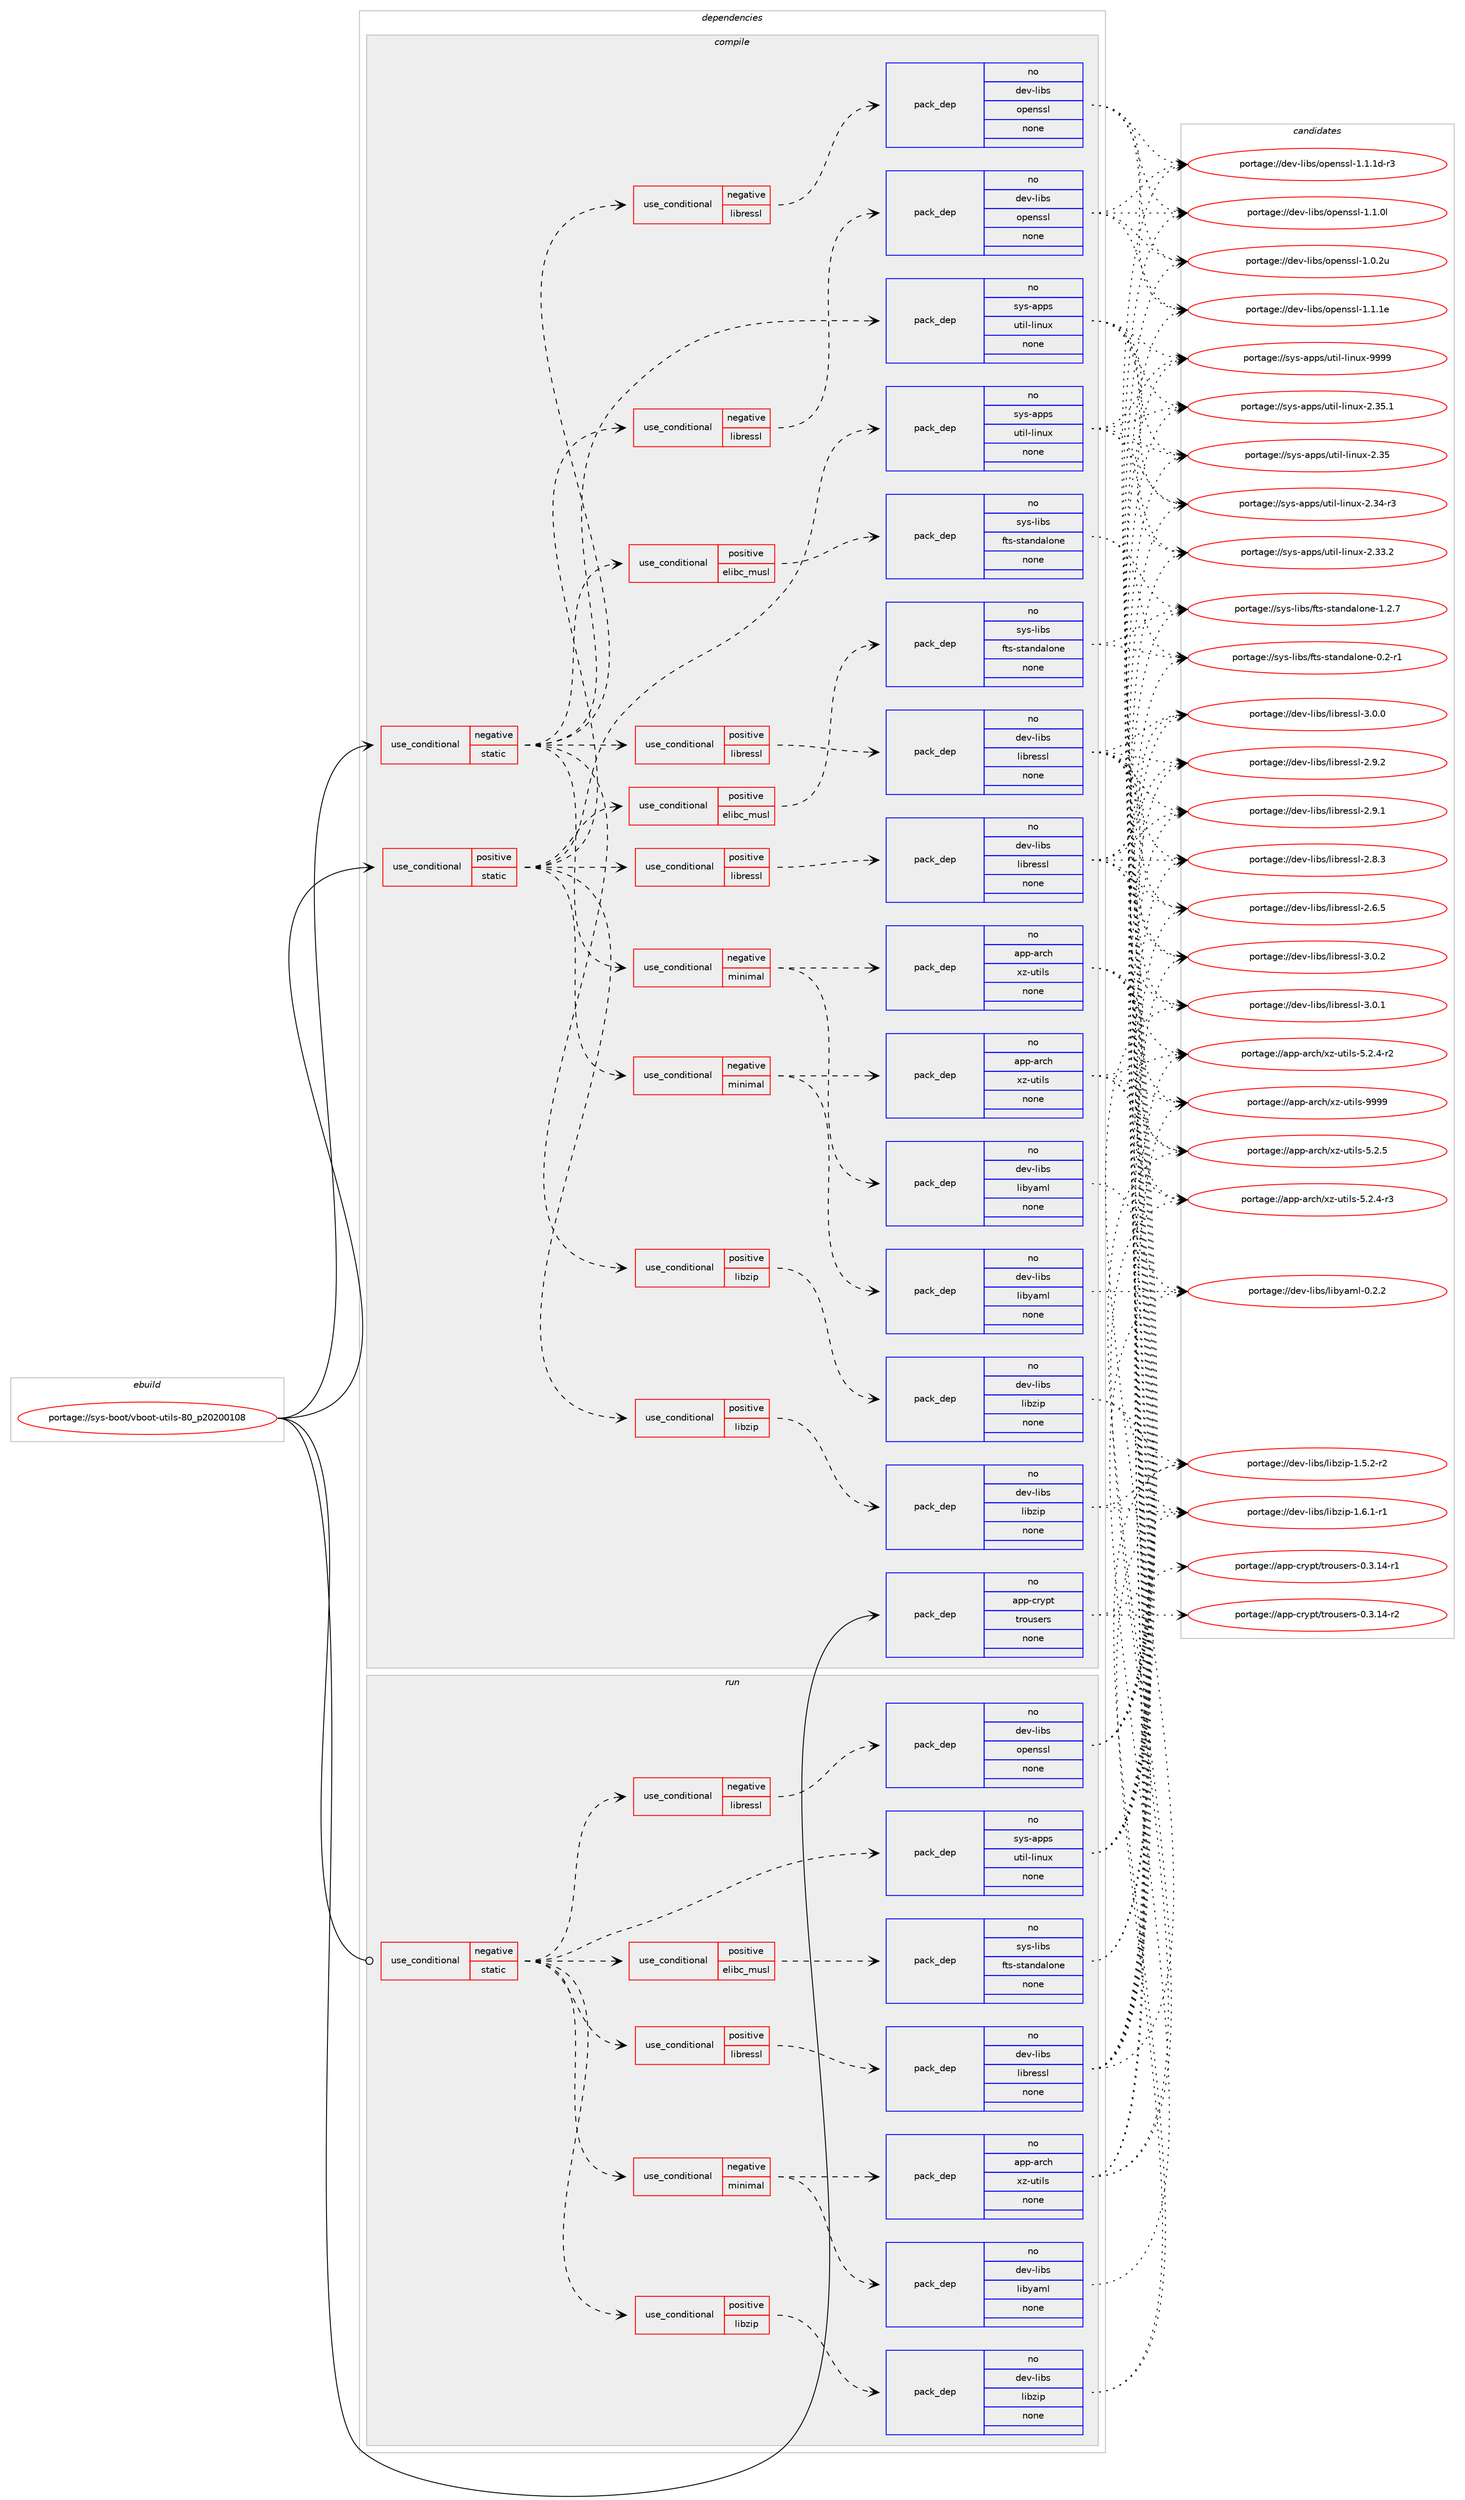 digraph prolog {

# *************
# Graph options
# *************

newrank=true;
concentrate=true;
compound=true;
graph [rankdir=LR,fontname=Helvetica,fontsize=10,ranksep=1.5];#, ranksep=2.5, nodesep=0.2];
edge  [arrowhead=vee];
node  [fontname=Helvetica,fontsize=10];

# **********
# The ebuild
# **********

subgraph cluster_leftcol {
color=gray;
rank=same;
label=<<i>ebuild</i>>;
id [label="portage://sys-boot/vboot-utils-80_p20200108", color=red, width=4, href="../sys-boot/vboot-utils-80_p20200108.svg"];
}

# ****************
# The dependencies
# ****************

subgraph cluster_midcol {
color=gray;
label=<<i>dependencies</i>>;
subgraph cluster_compile {
fillcolor="#eeeeee";
style=filled;
label=<<i>compile</i>>;
subgraph cond1896 {
dependency11686 [label=<<TABLE BORDER="0" CELLBORDER="1" CELLSPACING="0" CELLPADDING="4"><TR><TD ROWSPAN="3" CELLPADDING="10">use_conditional</TD></TR><TR><TD>negative</TD></TR><TR><TD>static</TD></TR></TABLE>>, shape=none, color=red];
subgraph cond1897 {
dependency11687 [label=<<TABLE BORDER="0" CELLBORDER="1" CELLSPACING="0" CELLPADDING="4"><TR><TD ROWSPAN="3" CELLPADDING="10">use_conditional</TD></TR><TR><TD>positive</TD></TR><TR><TD>elibc_musl</TD></TR></TABLE>>, shape=none, color=red];
subgraph pack9488 {
dependency11688 [label=<<TABLE BORDER="0" CELLBORDER="1" CELLSPACING="0" CELLPADDING="4" WIDTH="220"><TR><TD ROWSPAN="6" CELLPADDING="30">pack_dep</TD></TR><TR><TD WIDTH="110">no</TD></TR><TR><TD>sys-libs</TD></TR><TR><TD>fts-standalone</TD></TR><TR><TD>none</TD></TR><TR><TD></TD></TR></TABLE>>, shape=none, color=blue];
}
dependency11687:e -> dependency11688:w [weight=20,style="dashed",arrowhead="vee"];
}
dependency11686:e -> dependency11687:w [weight=20,style="dashed",arrowhead="vee"];
subgraph cond1898 {
dependency11689 [label=<<TABLE BORDER="0" CELLBORDER="1" CELLSPACING="0" CELLPADDING="4"><TR><TD ROWSPAN="3" CELLPADDING="10">use_conditional</TD></TR><TR><TD>negative</TD></TR><TR><TD>libressl</TD></TR></TABLE>>, shape=none, color=red];
subgraph pack9489 {
dependency11690 [label=<<TABLE BORDER="0" CELLBORDER="1" CELLSPACING="0" CELLPADDING="4" WIDTH="220"><TR><TD ROWSPAN="6" CELLPADDING="30">pack_dep</TD></TR><TR><TD WIDTH="110">no</TD></TR><TR><TD>dev-libs</TD></TR><TR><TD>openssl</TD></TR><TR><TD>none</TD></TR><TR><TD></TD></TR></TABLE>>, shape=none, color=blue];
}
dependency11689:e -> dependency11690:w [weight=20,style="dashed",arrowhead="vee"];
}
dependency11686:e -> dependency11689:w [weight=20,style="dashed",arrowhead="vee"];
subgraph cond1899 {
dependency11691 [label=<<TABLE BORDER="0" CELLBORDER="1" CELLSPACING="0" CELLPADDING="4"><TR><TD ROWSPAN="3" CELLPADDING="10">use_conditional</TD></TR><TR><TD>positive</TD></TR><TR><TD>libressl</TD></TR></TABLE>>, shape=none, color=red];
subgraph pack9490 {
dependency11692 [label=<<TABLE BORDER="0" CELLBORDER="1" CELLSPACING="0" CELLPADDING="4" WIDTH="220"><TR><TD ROWSPAN="6" CELLPADDING="30">pack_dep</TD></TR><TR><TD WIDTH="110">no</TD></TR><TR><TD>dev-libs</TD></TR><TR><TD>libressl</TD></TR><TR><TD>none</TD></TR><TR><TD></TD></TR></TABLE>>, shape=none, color=blue];
}
dependency11691:e -> dependency11692:w [weight=20,style="dashed",arrowhead="vee"];
}
dependency11686:e -> dependency11691:w [weight=20,style="dashed",arrowhead="vee"];
subgraph cond1900 {
dependency11693 [label=<<TABLE BORDER="0" CELLBORDER="1" CELLSPACING="0" CELLPADDING="4"><TR><TD ROWSPAN="3" CELLPADDING="10">use_conditional</TD></TR><TR><TD>positive</TD></TR><TR><TD>libzip</TD></TR></TABLE>>, shape=none, color=red];
subgraph pack9491 {
dependency11694 [label=<<TABLE BORDER="0" CELLBORDER="1" CELLSPACING="0" CELLPADDING="4" WIDTH="220"><TR><TD ROWSPAN="6" CELLPADDING="30">pack_dep</TD></TR><TR><TD WIDTH="110">no</TD></TR><TR><TD>dev-libs</TD></TR><TR><TD>libzip</TD></TR><TR><TD>none</TD></TR><TR><TD></TD></TR></TABLE>>, shape=none, color=blue];
}
dependency11693:e -> dependency11694:w [weight=20,style="dashed",arrowhead="vee"];
}
dependency11686:e -> dependency11693:w [weight=20,style="dashed",arrowhead="vee"];
subgraph pack9492 {
dependency11695 [label=<<TABLE BORDER="0" CELLBORDER="1" CELLSPACING="0" CELLPADDING="4" WIDTH="220"><TR><TD ROWSPAN="6" CELLPADDING="30">pack_dep</TD></TR><TR><TD WIDTH="110">no</TD></TR><TR><TD>sys-apps</TD></TR><TR><TD>util-linux</TD></TR><TR><TD>none</TD></TR><TR><TD></TD></TR></TABLE>>, shape=none, color=blue];
}
dependency11686:e -> dependency11695:w [weight=20,style="dashed",arrowhead="vee"];
subgraph cond1901 {
dependency11696 [label=<<TABLE BORDER="0" CELLBORDER="1" CELLSPACING="0" CELLPADDING="4"><TR><TD ROWSPAN="3" CELLPADDING="10">use_conditional</TD></TR><TR><TD>negative</TD></TR><TR><TD>minimal</TD></TR></TABLE>>, shape=none, color=red];
subgraph pack9493 {
dependency11697 [label=<<TABLE BORDER="0" CELLBORDER="1" CELLSPACING="0" CELLPADDING="4" WIDTH="220"><TR><TD ROWSPAN="6" CELLPADDING="30">pack_dep</TD></TR><TR><TD WIDTH="110">no</TD></TR><TR><TD>dev-libs</TD></TR><TR><TD>libyaml</TD></TR><TR><TD>none</TD></TR><TR><TD></TD></TR></TABLE>>, shape=none, color=blue];
}
dependency11696:e -> dependency11697:w [weight=20,style="dashed",arrowhead="vee"];
subgraph pack9494 {
dependency11698 [label=<<TABLE BORDER="0" CELLBORDER="1" CELLSPACING="0" CELLPADDING="4" WIDTH="220"><TR><TD ROWSPAN="6" CELLPADDING="30">pack_dep</TD></TR><TR><TD WIDTH="110">no</TD></TR><TR><TD>app-arch</TD></TR><TR><TD>xz-utils</TD></TR><TR><TD>none</TD></TR><TR><TD></TD></TR></TABLE>>, shape=none, color=blue];
}
dependency11696:e -> dependency11698:w [weight=20,style="dashed",arrowhead="vee"];
}
dependency11686:e -> dependency11696:w [weight=20,style="dashed",arrowhead="vee"];
}
id:e -> dependency11686:w [weight=20,style="solid",arrowhead="vee"];
subgraph cond1902 {
dependency11699 [label=<<TABLE BORDER="0" CELLBORDER="1" CELLSPACING="0" CELLPADDING="4"><TR><TD ROWSPAN="3" CELLPADDING="10">use_conditional</TD></TR><TR><TD>positive</TD></TR><TR><TD>static</TD></TR></TABLE>>, shape=none, color=red];
subgraph cond1903 {
dependency11700 [label=<<TABLE BORDER="0" CELLBORDER="1" CELLSPACING="0" CELLPADDING="4"><TR><TD ROWSPAN="3" CELLPADDING="10">use_conditional</TD></TR><TR><TD>positive</TD></TR><TR><TD>elibc_musl</TD></TR></TABLE>>, shape=none, color=red];
subgraph pack9495 {
dependency11701 [label=<<TABLE BORDER="0" CELLBORDER="1" CELLSPACING="0" CELLPADDING="4" WIDTH="220"><TR><TD ROWSPAN="6" CELLPADDING="30">pack_dep</TD></TR><TR><TD WIDTH="110">no</TD></TR><TR><TD>sys-libs</TD></TR><TR><TD>fts-standalone</TD></TR><TR><TD>none</TD></TR><TR><TD></TD></TR></TABLE>>, shape=none, color=blue];
}
dependency11700:e -> dependency11701:w [weight=20,style="dashed",arrowhead="vee"];
}
dependency11699:e -> dependency11700:w [weight=20,style="dashed",arrowhead="vee"];
subgraph cond1904 {
dependency11702 [label=<<TABLE BORDER="0" CELLBORDER="1" CELLSPACING="0" CELLPADDING="4"><TR><TD ROWSPAN="3" CELLPADDING="10">use_conditional</TD></TR><TR><TD>negative</TD></TR><TR><TD>libressl</TD></TR></TABLE>>, shape=none, color=red];
subgraph pack9496 {
dependency11703 [label=<<TABLE BORDER="0" CELLBORDER="1" CELLSPACING="0" CELLPADDING="4" WIDTH="220"><TR><TD ROWSPAN="6" CELLPADDING="30">pack_dep</TD></TR><TR><TD WIDTH="110">no</TD></TR><TR><TD>dev-libs</TD></TR><TR><TD>openssl</TD></TR><TR><TD>none</TD></TR><TR><TD></TD></TR></TABLE>>, shape=none, color=blue];
}
dependency11702:e -> dependency11703:w [weight=20,style="dashed",arrowhead="vee"];
}
dependency11699:e -> dependency11702:w [weight=20,style="dashed",arrowhead="vee"];
subgraph cond1905 {
dependency11704 [label=<<TABLE BORDER="0" CELLBORDER="1" CELLSPACING="0" CELLPADDING="4"><TR><TD ROWSPAN="3" CELLPADDING="10">use_conditional</TD></TR><TR><TD>positive</TD></TR><TR><TD>libressl</TD></TR></TABLE>>, shape=none, color=red];
subgraph pack9497 {
dependency11705 [label=<<TABLE BORDER="0" CELLBORDER="1" CELLSPACING="0" CELLPADDING="4" WIDTH="220"><TR><TD ROWSPAN="6" CELLPADDING="30">pack_dep</TD></TR><TR><TD WIDTH="110">no</TD></TR><TR><TD>dev-libs</TD></TR><TR><TD>libressl</TD></TR><TR><TD>none</TD></TR><TR><TD></TD></TR></TABLE>>, shape=none, color=blue];
}
dependency11704:e -> dependency11705:w [weight=20,style="dashed",arrowhead="vee"];
}
dependency11699:e -> dependency11704:w [weight=20,style="dashed",arrowhead="vee"];
subgraph cond1906 {
dependency11706 [label=<<TABLE BORDER="0" CELLBORDER="1" CELLSPACING="0" CELLPADDING="4"><TR><TD ROWSPAN="3" CELLPADDING="10">use_conditional</TD></TR><TR><TD>positive</TD></TR><TR><TD>libzip</TD></TR></TABLE>>, shape=none, color=red];
subgraph pack9498 {
dependency11707 [label=<<TABLE BORDER="0" CELLBORDER="1" CELLSPACING="0" CELLPADDING="4" WIDTH="220"><TR><TD ROWSPAN="6" CELLPADDING="30">pack_dep</TD></TR><TR><TD WIDTH="110">no</TD></TR><TR><TD>dev-libs</TD></TR><TR><TD>libzip</TD></TR><TR><TD>none</TD></TR><TR><TD></TD></TR></TABLE>>, shape=none, color=blue];
}
dependency11706:e -> dependency11707:w [weight=20,style="dashed",arrowhead="vee"];
}
dependency11699:e -> dependency11706:w [weight=20,style="dashed",arrowhead="vee"];
subgraph pack9499 {
dependency11708 [label=<<TABLE BORDER="0" CELLBORDER="1" CELLSPACING="0" CELLPADDING="4" WIDTH="220"><TR><TD ROWSPAN="6" CELLPADDING="30">pack_dep</TD></TR><TR><TD WIDTH="110">no</TD></TR><TR><TD>sys-apps</TD></TR><TR><TD>util-linux</TD></TR><TR><TD>none</TD></TR><TR><TD></TD></TR></TABLE>>, shape=none, color=blue];
}
dependency11699:e -> dependency11708:w [weight=20,style="dashed",arrowhead="vee"];
subgraph cond1907 {
dependency11709 [label=<<TABLE BORDER="0" CELLBORDER="1" CELLSPACING="0" CELLPADDING="4"><TR><TD ROWSPAN="3" CELLPADDING="10">use_conditional</TD></TR><TR><TD>negative</TD></TR><TR><TD>minimal</TD></TR></TABLE>>, shape=none, color=red];
subgraph pack9500 {
dependency11710 [label=<<TABLE BORDER="0" CELLBORDER="1" CELLSPACING="0" CELLPADDING="4" WIDTH="220"><TR><TD ROWSPAN="6" CELLPADDING="30">pack_dep</TD></TR><TR><TD WIDTH="110">no</TD></TR><TR><TD>dev-libs</TD></TR><TR><TD>libyaml</TD></TR><TR><TD>none</TD></TR><TR><TD></TD></TR></TABLE>>, shape=none, color=blue];
}
dependency11709:e -> dependency11710:w [weight=20,style="dashed",arrowhead="vee"];
subgraph pack9501 {
dependency11711 [label=<<TABLE BORDER="0" CELLBORDER="1" CELLSPACING="0" CELLPADDING="4" WIDTH="220"><TR><TD ROWSPAN="6" CELLPADDING="30">pack_dep</TD></TR><TR><TD WIDTH="110">no</TD></TR><TR><TD>app-arch</TD></TR><TR><TD>xz-utils</TD></TR><TR><TD>none</TD></TR><TR><TD></TD></TR></TABLE>>, shape=none, color=blue];
}
dependency11709:e -> dependency11711:w [weight=20,style="dashed",arrowhead="vee"];
}
dependency11699:e -> dependency11709:w [weight=20,style="dashed",arrowhead="vee"];
}
id:e -> dependency11699:w [weight=20,style="solid",arrowhead="vee"];
subgraph pack9502 {
dependency11712 [label=<<TABLE BORDER="0" CELLBORDER="1" CELLSPACING="0" CELLPADDING="4" WIDTH="220"><TR><TD ROWSPAN="6" CELLPADDING="30">pack_dep</TD></TR><TR><TD WIDTH="110">no</TD></TR><TR><TD>app-crypt</TD></TR><TR><TD>trousers</TD></TR><TR><TD>none</TD></TR><TR><TD></TD></TR></TABLE>>, shape=none, color=blue];
}
id:e -> dependency11712:w [weight=20,style="solid",arrowhead="vee"];
}
subgraph cluster_compileandrun {
fillcolor="#eeeeee";
style=filled;
label=<<i>compile and run</i>>;
}
subgraph cluster_run {
fillcolor="#eeeeee";
style=filled;
label=<<i>run</i>>;
subgraph cond1908 {
dependency11713 [label=<<TABLE BORDER="0" CELLBORDER="1" CELLSPACING="0" CELLPADDING="4"><TR><TD ROWSPAN="3" CELLPADDING="10">use_conditional</TD></TR><TR><TD>negative</TD></TR><TR><TD>static</TD></TR></TABLE>>, shape=none, color=red];
subgraph cond1909 {
dependency11714 [label=<<TABLE BORDER="0" CELLBORDER="1" CELLSPACING="0" CELLPADDING="4"><TR><TD ROWSPAN="3" CELLPADDING="10">use_conditional</TD></TR><TR><TD>positive</TD></TR><TR><TD>elibc_musl</TD></TR></TABLE>>, shape=none, color=red];
subgraph pack9503 {
dependency11715 [label=<<TABLE BORDER="0" CELLBORDER="1" CELLSPACING="0" CELLPADDING="4" WIDTH="220"><TR><TD ROWSPAN="6" CELLPADDING="30">pack_dep</TD></TR><TR><TD WIDTH="110">no</TD></TR><TR><TD>sys-libs</TD></TR><TR><TD>fts-standalone</TD></TR><TR><TD>none</TD></TR><TR><TD></TD></TR></TABLE>>, shape=none, color=blue];
}
dependency11714:e -> dependency11715:w [weight=20,style="dashed",arrowhead="vee"];
}
dependency11713:e -> dependency11714:w [weight=20,style="dashed",arrowhead="vee"];
subgraph cond1910 {
dependency11716 [label=<<TABLE BORDER="0" CELLBORDER="1" CELLSPACING="0" CELLPADDING="4"><TR><TD ROWSPAN="3" CELLPADDING="10">use_conditional</TD></TR><TR><TD>negative</TD></TR><TR><TD>libressl</TD></TR></TABLE>>, shape=none, color=red];
subgraph pack9504 {
dependency11717 [label=<<TABLE BORDER="0" CELLBORDER="1" CELLSPACING="0" CELLPADDING="4" WIDTH="220"><TR><TD ROWSPAN="6" CELLPADDING="30">pack_dep</TD></TR><TR><TD WIDTH="110">no</TD></TR><TR><TD>dev-libs</TD></TR><TR><TD>openssl</TD></TR><TR><TD>none</TD></TR><TR><TD></TD></TR></TABLE>>, shape=none, color=blue];
}
dependency11716:e -> dependency11717:w [weight=20,style="dashed",arrowhead="vee"];
}
dependency11713:e -> dependency11716:w [weight=20,style="dashed",arrowhead="vee"];
subgraph cond1911 {
dependency11718 [label=<<TABLE BORDER="0" CELLBORDER="1" CELLSPACING="0" CELLPADDING="4"><TR><TD ROWSPAN="3" CELLPADDING="10">use_conditional</TD></TR><TR><TD>positive</TD></TR><TR><TD>libressl</TD></TR></TABLE>>, shape=none, color=red];
subgraph pack9505 {
dependency11719 [label=<<TABLE BORDER="0" CELLBORDER="1" CELLSPACING="0" CELLPADDING="4" WIDTH="220"><TR><TD ROWSPAN="6" CELLPADDING="30">pack_dep</TD></TR><TR><TD WIDTH="110">no</TD></TR><TR><TD>dev-libs</TD></TR><TR><TD>libressl</TD></TR><TR><TD>none</TD></TR><TR><TD></TD></TR></TABLE>>, shape=none, color=blue];
}
dependency11718:e -> dependency11719:w [weight=20,style="dashed",arrowhead="vee"];
}
dependency11713:e -> dependency11718:w [weight=20,style="dashed",arrowhead="vee"];
subgraph cond1912 {
dependency11720 [label=<<TABLE BORDER="0" CELLBORDER="1" CELLSPACING="0" CELLPADDING="4"><TR><TD ROWSPAN="3" CELLPADDING="10">use_conditional</TD></TR><TR><TD>positive</TD></TR><TR><TD>libzip</TD></TR></TABLE>>, shape=none, color=red];
subgraph pack9506 {
dependency11721 [label=<<TABLE BORDER="0" CELLBORDER="1" CELLSPACING="0" CELLPADDING="4" WIDTH="220"><TR><TD ROWSPAN="6" CELLPADDING="30">pack_dep</TD></TR><TR><TD WIDTH="110">no</TD></TR><TR><TD>dev-libs</TD></TR><TR><TD>libzip</TD></TR><TR><TD>none</TD></TR><TR><TD></TD></TR></TABLE>>, shape=none, color=blue];
}
dependency11720:e -> dependency11721:w [weight=20,style="dashed",arrowhead="vee"];
}
dependency11713:e -> dependency11720:w [weight=20,style="dashed",arrowhead="vee"];
subgraph pack9507 {
dependency11722 [label=<<TABLE BORDER="0" CELLBORDER="1" CELLSPACING="0" CELLPADDING="4" WIDTH="220"><TR><TD ROWSPAN="6" CELLPADDING="30">pack_dep</TD></TR><TR><TD WIDTH="110">no</TD></TR><TR><TD>sys-apps</TD></TR><TR><TD>util-linux</TD></TR><TR><TD>none</TD></TR><TR><TD></TD></TR></TABLE>>, shape=none, color=blue];
}
dependency11713:e -> dependency11722:w [weight=20,style="dashed",arrowhead="vee"];
subgraph cond1913 {
dependency11723 [label=<<TABLE BORDER="0" CELLBORDER="1" CELLSPACING="0" CELLPADDING="4"><TR><TD ROWSPAN="3" CELLPADDING="10">use_conditional</TD></TR><TR><TD>negative</TD></TR><TR><TD>minimal</TD></TR></TABLE>>, shape=none, color=red];
subgraph pack9508 {
dependency11724 [label=<<TABLE BORDER="0" CELLBORDER="1" CELLSPACING="0" CELLPADDING="4" WIDTH="220"><TR><TD ROWSPAN="6" CELLPADDING="30">pack_dep</TD></TR><TR><TD WIDTH="110">no</TD></TR><TR><TD>dev-libs</TD></TR><TR><TD>libyaml</TD></TR><TR><TD>none</TD></TR><TR><TD></TD></TR></TABLE>>, shape=none, color=blue];
}
dependency11723:e -> dependency11724:w [weight=20,style="dashed",arrowhead="vee"];
subgraph pack9509 {
dependency11725 [label=<<TABLE BORDER="0" CELLBORDER="1" CELLSPACING="0" CELLPADDING="4" WIDTH="220"><TR><TD ROWSPAN="6" CELLPADDING="30">pack_dep</TD></TR><TR><TD WIDTH="110">no</TD></TR><TR><TD>app-arch</TD></TR><TR><TD>xz-utils</TD></TR><TR><TD>none</TD></TR><TR><TD></TD></TR></TABLE>>, shape=none, color=blue];
}
dependency11723:e -> dependency11725:w [weight=20,style="dashed",arrowhead="vee"];
}
dependency11713:e -> dependency11723:w [weight=20,style="dashed",arrowhead="vee"];
}
id:e -> dependency11713:w [weight=20,style="solid",arrowhead="odot"];
}
}

# **************
# The candidates
# **************

subgraph cluster_choices {
rank=same;
color=gray;
label=<<i>candidates</i>>;

subgraph choice9488 {
color=black;
nodesep=1;
choice115121115451081059811547102116115451151169711010097108111110101454946504655 [label="portage://sys-libs/fts-standalone-1.2.7", color=red, width=4,href="../sys-libs/fts-standalone-1.2.7.svg"];
choice115121115451081059811547102116115451151169711010097108111110101454846504511449 [label="portage://sys-libs/fts-standalone-0.2-r1", color=red, width=4,href="../sys-libs/fts-standalone-0.2-r1.svg"];
dependency11688:e -> choice115121115451081059811547102116115451151169711010097108111110101454946504655:w [style=dotted,weight="100"];
dependency11688:e -> choice115121115451081059811547102116115451151169711010097108111110101454846504511449:w [style=dotted,weight="100"];
}
subgraph choice9489 {
color=black;
nodesep=1;
choice100101118451081059811547111112101110115115108454946494649101 [label="portage://dev-libs/openssl-1.1.1e", color=red, width=4,href="../dev-libs/openssl-1.1.1e.svg"];
choice1001011184510810598115471111121011101151151084549464946491004511451 [label="portage://dev-libs/openssl-1.1.1d-r3", color=red, width=4,href="../dev-libs/openssl-1.1.1d-r3.svg"];
choice100101118451081059811547111112101110115115108454946494648108 [label="portage://dev-libs/openssl-1.1.0l", color=red, width=4,href="../dev-libs/openssl-1.1.0l.svg"];
choice100101118451081059811547111112101110115115108454946484650117 [label="portage://dev-libs/openssl-1.0.2u", color=red, width=4,href="../dev-libs/openssl-1.0.2u.svg"];
dependency11690:e -> choice100101118451081059811547111112101110115115108454946494649101:w [style=dotted,weight="100"];
dependency11690:e -> choice1001011184510810598115471111121011101151151084549464946491004511451:w [style=dotted,weight="100"];
dependency11690:e -> choice100101118451081059811547111112101110115115108454946494648108:w [style=dotted,weight="100"];
dependency11690:e -> choice100101118451081059811547111112101110115115108454946484650117:w [style=dotted,weight="100"];
}
subgraph choice9490 {
color=black;
nodesep=1;
choice10010111845108105981154710810598114101115115108455146484650 [label="portage://dev-libs/libressl-3.0.2", color=red, width=4,href="../dev-libs/libressl-3.0.2.svg"];
choice10010111845108105981154710810598114101115115108455146484649 [label="portage://dev-libs/libressl-3.0.1", color=red, width=4,href="../dev-libs/libressl-3.0.1.svg"];
choice10010111845108105981154710810598114101115115108455146484648 [label="portage://dev-libs/libressl-3.0.0", color=red, width=4,href="../dev-libs/libressl-3.0.0.svg"];
choice10010111845108105981154710810598114101115115108455046574650 [label="portage://dev-libs/libressl-2.9.2", color=red, width=4,href="../dev-libs/libressl-2.9.2.svg"];
choice10010111845108105981154710810598114101115115108455046574649 [label="portage://dev-libs/libressl-2.9.1", color=red, width=4,href="../dev-libs/libressl-2.9.1.svg"];
choice10010111845108105981154710810598114101115115108455046564651 [label="portage://dev-libs/libressl-2.8.3", color=red, width=4,href="../dev-libs/libressl-2.8.3.svg"];
choice10010111845108105981154710810598114101115115108455046544653 [label="portage://dev-libs/libressl-2.6.5", color=red, width=4,href="../dev-libs/libressl-2.6.5.svg"];
dependency11692:e -> choice10010111845108105981154710810598114101115115108455146484650:w [style=dotted,weight="100"];
dependency11692:e -> choice10010111845108105981154710810598114101115115108455146484649:w [style=dotted,weight="100"];
dependency11692:e -> choice10010111845108105981154710810598114101115115108455146484648:w [style=dotted,weight="100"];
dependency11692:e -> choice10010111845108105981154710810598114101115115108455046574650:w [style=dotted,weight="100"];
dependency11692:e -> choice10010111845108105981154710810598114101115115108455046574649:w [style=dotted,weight="100"];
dependency11692:e -> choice10010111845108105981154710810598114101115115108455046564651:w [style=dotted,weight="100"];
dependency11692:e -> choice10010111845108105981154710810598114101115115108455046544653:w [style=dotted,weight="100"];
}
subgraph choice9491 {
color=black;
nodesep=1;
choice100101118451081059811547108105981221051124549465446494511449 [label="portage://dev-libs/libzip-1.6.1-r1", color=red, width=4,href="../dev-libs/libzip-1.6.1-r1.svg"];
choice100101118451081059811547108105981221051124549465346504511450 [label="portage://dev-libs/libzip-1.5.2-r2", color=red, width=4,href="../dev-libs/libzip-1.5.2-r2.svg"];
dependency11694:e -> choice100101118451081059811547108105981221051124549465446494511449:w [style=dotted,weight="100"];
dependency11694:e -> choice100101118451081059811547108105981221051124549465346504511450:w [style=dotted,weight="100"];
}
subgraph choice9492 {
color=black;
nodesep=1;
choice115121115459711211211547117116105108451081051101171204557575757 [label="portage://sys-apps/util-linux-9999", color=red, width=4,href="../sys-apps/util-linux-9999.svg"];
choice1151211154597112112115471171161051084510810511011712045504651534649 [label="portage://sys-apps/util-linux-2.35.1", color=red, width=4,href="../sys-apps/util-linux-2.35.1.svg"];
choice115121115459711211211547117116105108451081051101171204550465153 [label="portage://sys-apps/util-linux-2.35", color=red, width=4,href="../sys-apps/util-linux-2.35.svg"];
choice1151211154597112112115471171161051084510810511011712045504651524511451 [label="portage://sys-apps/util-linux-2.34-r3", color=red, width=4,href="../sys-apps/util-linux-2.34-r3.svg"];
choice1151211154597112112115471171161051084510810511011712045504651514650 [label="portage://sys-apps/util-linux-2.33.2", color=red, width=4,href="../sys-apps/util-linux-2.33.2.svg"];
dependency11695:e -> choice115121115459711211211547117116105108451081051101171204557575757:w [style=dotted,weight="100"];
dependency11695:e -> choice1151211154597112112115471171161051084510810511011712045504651534649:w [style=dotted,weight="100"];
dependency11695:e -> choice115121115459711211211547117116105108451081051101171204550465153:w [style=dotted,weight="100"];
dependency11695:e -> choice1151211154597112112115471171161051084510810511011712045504651524511451:w [style=dotted,weight="100"];
dependency11695:e -> choice1151211154597112112115471171161051084510810511011712045504651514650:w [style=dotted,weight="100"];
}
subgraph choice9493 {
color=black;
nodesep=1;
choice1001011184510810598115471081059812197109108454846504650 [label="portage://dev-libs/libyaml-0.2.2", color=red, width=4,href="../dev-libs/libyaml-0.2.2.svg"];
dependency11697:e -> choice1001011184510810598115471081059812197109108454846504650:w [style=dotted,weight="100"];
}
subgraph choice9494 {
color=black;
nodesep=1;
choice9711211245971149910447120122451171161051081154557575757 [label="portage://app-arch/xz-utils-9999", color=red, width=4,href="../app-arch/xz-utils-9999.svg"];
choice971121124597114991044712012245117116105108115455346504653 [label="portage://app-arch/xz-utils-5.2.5", color=red, width=4,href="../app-arch/xz-utils-5.2.5.svg"];
choice9711211245971149910447120122451171161051081154553465046524511451 [label="portage://app-arch/xz-utils-5.2.4-r3", color=red, width=4,href="../app-arch/xz-utils-5.2.4-r3.svg"];
choice9711211245971149910447120122451171161051081154553465046524511450 [label="portage://app-arch/xz-utils-5.2.4-r2", color=red, width=4,href="../app-arch/xz-utils-5.2.4-r2.svg"];
dependency11698:e -> choice9711211245971149910447120122451171161051081154557575757:w [style=dotted,weight="100"];
dependency11698:e -> choice971121124597114991044712012245117116105108115455346504653:w [style=dotted,weight="100"];
dependency11698:e -> choice9711211245971149910447120122451171161051081154553465046524511451:w [style=dotted,weight="100"];
dependency11698:e -> choice9711211245971149910447120122451171161051081154553465046524511450:w [style=dotted,weight="100"];
}
subgraph choice9495 {
color=black;
nodesep=1;
choice115121115451081059811547102116115451151169711010097108111110101454946504655 [label="portage://sys-libs/fts-standalone-1.2.7", color=red, width=4,href="../sys-libs/fts-standalone-1.2.7.svg"];
choice115121115451081059811547102116115451151169711010097108111110101454846504511449 [label="portage://sys-libs/fts-standalone-0.2-r1", color=red, width=4,href="../sys-libs/fts-standalone-0.2-r1.svg"];
dependency11701:e -> choice115121115451081059811547102116115451151169711010097108111110101454946504655:w [style=dotted,weight="100"];
dependency11701:e -> choice115121115451081059811547102116115451151169711010097108111110101454846504511449:w [style=dotted,weight="100"];
}
subgraph choice9496 {
color=black;
nodesep=1;
choice100101118451081059811547111112101110115115108454946494649101 [label="portage://dev-libs/openssl-1.1.1e", color=red, width=4,href="../dev-libs/openssl-1.1.1e.svg"];
choice1001011184510810598115471111121011101151151084549464946491004511451 [label="portage://dev-libs/openssl-1.1.1d-r3", color=red, width=4,href="../dev-libs/openssl-1.1.1d-r3.svg"];
choice100101118451081059811547111112101110115115108454946494648108 [label="portage://dev-libs/openssl-1.1.0l", color=red, width=4,href="../dev-libs/openssl-1.1.0l.svg"];
choice100101118451081059811547111112101110115115108454946484650117 [label="portage://dev-libs/openssl-1.0.2u", color=red, width=4,href="../dev-libs/openssl-1.0.2u.svg"];
dependency11703:e -> choice100101118451081059811547111112101110115115108454946494649101:w [style=dotted,weight="100"];
dependency11703:e -> choice1001011184510810598115471111121011101151151084549464946491004511451:w [style=dotted,weight="100"];
dependency11703:e -> choice100101118451081059811547111112101110115115108454946494648108:w [style=dotted,weight="100"];
dependency11703:e -> choice100101118451081059811547111112101110115115108454946484650117:w [style=dotted,weight="100"];
}
subgraph choice9497 {
color=black;
nodesep=1;
choice10010111845108105981154710810598114101115115108455146484650 [label="portage://dev-libs/libressl-3.0.2", color=red, width=4,href="../dev-libs/libressl-3.0.2.svg"];
choice10010111845108105981154710810598114101115115108455146484649 [label="portage://dev-libs/libressl-3.0.1", color=red, width=4,href="../dev-libs/libressl-3.0.1.svg"];
choice10010111845108105981154710810598114101115115108455146484648 [label="portage://dev-libs/libressl-3.0.0", color=red, width=4,href="../dev-libs/libressl-3.0.0.svg"];
choice10010111845108105981154710810598114101115115108455046574650 [label="portage://dev-libs/libressl-2.9.2", color=red, width=4,href="../dev-libs/libressl-2.9.2.svg"];
choice10010111845108105981154710810598114101115115108455046574649 [label="portage://dev-libs/libressl-2.9.1", color=red, width=4,href="../dev-libs/libressl-2.9.1.svg"];
choice10010111845108105981154710810598114101115115108455046564651 [label="portage://dev-libs/libressl-2.8.3", color=red, width=4,href="../dev-libs/libressl-2.8.3.svg"];
choice10010111845108105981154710810598114101115115108455046544653 [label="portage://dev-libs/libressl-2.6.5", color=red, width=4,href="../dev-libs/libressl-2.6.5.svg"];
dependency11705:e -> choice10010111845108105981154710810598114101115115108455146484650:w [style=dotted,weight="100"];
dependency11705:e -> choice10010111845108105981154710810598114101115115108455146484649:w [style=dotted,weight="100"];
dependency11705:e -> choice10010111845108105981154710810598114101115115108455146484648:w [style=dotted,weight="100"];
dependency11705:e -> choice10010111845108105981154710810598114101115115108455046574650:w [style=dotted,weight="100"];
dependency11705:e -> choice10010111845108105981154710810598114101115115108455046574649:w [style=dotted,weight="100"];
dependency11705:e -> choice10010111845108105981154710810598114101115115108455046564651:w [style=dotted,weight="100"];
dependency11705:e -> choice10010111845108105981154710810598114101115115108455046544653:w [style=dotted,weight="100"];
}
subgraph choice9498 {
color=black;
nodesep=1;
choice100101118451081059811547108105981221051124549465446494511449 [label="portage://dev-libs/libzip-1.6.1-r1", color=red, width=4,href="../dev-libs/libzip-1.6.1-r1.svg"];
choice100101118451081059811547108105981221051124549465346504511450 [label="portage://dev-libs/libzip-1.5.2-r2", color=red, width=4,href="../dev-libs/libzip-1.5.2-r2.svg"];
dependency11707:e -> choice100101118451081059811547108105981221051124549465446494511449:w [style=dotted,weight="100"];
dependency11707:e -> choice100101118451081059811547108105981221051124549465346504511450:w [style=dotted,weight="100"];
}
subgraph choice9499 {
color=black;
nodesep=1;
choice115121115459711211211547117116105108451081051101171204557575757 [label="portage://sys-apps/util-linux-9999", color=red, width=4,href="../sys-apps/util-linux-9999.svg"];
choice1151211154597112112115471171161051084510810511011712045504651534649 [label="portage://sys-apps/util-linux-2.35.1", color=red, width=4,href="../sys-apps/util-linux-2.35.1.svg"];
choice115121115459711211211547117116105108451081051101171204550465153 [label="portage://sys-apps/util-linux-2.35", color=red, width=4,href="../sys-apps/util-linux-2.35.svg"];
choice1151211154597112112115471171161051084510810511011712045504651524511451 [label="portage://sys-apps/util-linux-2.34-r3", color=red, width=4,href="../sys-apps/util-linux-2.34-r3.svg"];
choice1151211154597112112115471171161051084510810511011712045504651514650 [label="portage://sys-apps/util-linux-2.33.2", color=red, width=4,href="../sys-apps/util-linux-2.33.2.svg"];
dependency11708:e -> choice115121115459711211211547117116105108451081051101171204557575757:w [style=dotted,weight="100"];
dependency11708:e -> choice1151211154597112112115471171161051084510810511011712045504651534649:w [style=dotted,weight="100"];
dependency11708:e -> choice115121115459711211211547117116105108451081051101171204550465153:w [style=dotted,weight="100"];
dependency11708:e -> choice1151211154597112112115471171161051084510810511011712045504651524511451:w [style=dotted,weight="100"];
dependency11708:e -> choice1151211154597112112115471171161051084510810511011712045504651514650:w [style=dotted,weight="100"];
}
subgraph choice9500 {
color=black;
nodesep=1;
choice1001011184510810598115471081059812197109108454846504650 [label="portage://dev-libs/libyaml-0.2.2", color=red, width=4,href="../dev-libs/libyaml-0.2.2.svg"];
dependency11710:e -> choice1001011184510810598115471081059812197109108454846504650:w [style=dotted,weight="100"];
}
subgraph choice9501 {
color=black;
nodesep=1;
choice9711211245971149910447120122451171161051081154557575757 [label="portage://app-arch/xz-utils-9999", color=red, width=4,href="../app-arch/xz-utils-9999.svg"];
choice971121124597114991044712012245117116105108115455346504653 [label="portage://app-arch/xz-utils-5.2.5", color=red, width=4,href="../app-arch/xz-utils-5.2.5.svg"];
choice9711211245971149910447120122451171161051081154553465046524511451 [label="portage://app-arch/xz-utils-5.2.4-r3", color=red, width=4,href="../app-arch/xz-utils-5.2.4-r3.svg"];
choice9711211245971149910447120122451171161051081154553465046524511450 [label="portage://app-arch/xz-utils-5.2.4-r2", color=red, width=4,href="../app-arch/xz-utils-5.2.4-r2.svg"];
dependency11711:e -> choice9711211245971149910447120122451171161051081154557575757:w [style=dotted,weight="100"];
dependency11711:e -> choice971121124597114991044712012245117116105108115455346504653:w [style=dotted,weight="100"];
dependency11711:e -> choice9711211245971149910447120122451171161051081154553465046524511451:w [style=dotted,weight="100"];
dependency11711:e -> choice9711211245971149910447120122451171161051081154553465046524511450:w [style=dotted,weight="100"];
}
subgraph choice9502 {
color=black;
nodesep=1;
choice97112112459911412111211647116114111117115101114115454846514649524511450 [label="portage://app-crypt/trousers-0.3.14-r2", color=red, width=4,href="../app-crypt/trousers-0.3.14-r2.svg"];
choice97112112459911412111211647116114111117115101114115454846514649524511449 [label="portage://app-crypt/trousers-0.3.14-r1", color=red, width=4,href="../app-crypt/trousers-0.3.14-r1.svg"];
dependency11712:e -> choice97112112459911412111211647116114111117115101114115454846514649524511450:w [style=dotted,weight="100"];
dependency11712:e -> choice97112112459911412111211647116114111117115101114115454846514649524511449:w [style=dotted,weight="100"];
}
subgraph choice9503 {
color=black;
nodesep=1;
choice115121115451081059811547102116115451151169711010097108111110101454946504655 [label="portage://sys-libs/fts-standalone-1.2.7", color=red, width=4,href="../sys-libs/fts-standalone-1.2.7.svg"];
choice115121115451081059811547102116115451151169711010097108111110101454846504511449 [label="portage://sys-libs/fts-standalone-0.2-r1", color=red, width=4,href="../sys-libs/fts-standalone-0.2-r1.svg"];
dependency11715:e -> choice115121115451081059811547102116115451151169711010097108111110101454946504655:w [style=dotted,weight="100"];
dependency11715:e -> choice115121115451081059811547102116115451151169711010097108111110101454846504511449:w [style=dotted,weight="100"];
}
subgraph choice9504 {
color=black;
nodesep=1;
choice100101118451081059811547111112101110115115108454946494649101 [label="portage://dev-libs/openssl-1.1.1e", color=red, width=4,href="../dev-libs/openssl-1.1.1e.svg"];
choice1001011184510810598115471111121011101151151084549464946491004511451 [label="portage://dev-libs/openssl-1.1.1d-r3", color=red, width=4,href="../dev-libs/openssl-1.1.1d-r3.svg"];
choice100101118451081059811547111112101110115115108454946494648108 [label="portage://dev-libs/openssl-1.1.0l", color=red, width=4,href="../dev-libs/openssl-1.1.0l.svg"];
choice100101118451081059811547111112101110115115108454946484650117 [label="portage://dev-libs/openssl-1.0.2u", color=red, width=4,href="../dev-libs/openssl-1.0.2u.svg"];
dependency11717:e -> choice100101118451081059811547111112101110115115108454946494649101:w [style=dotted,weight="100"];
dependency11717:e -> choice1001011184510810598115471111121011101151151084549464946491004511451:w [style=dotted,weight="100"];
dependency11717:e -> choice100101118451081059811547111112101110115115108454946494648108:w [style=dotted,weight="100"];
dependency11717:e -> choice100101118451081059811547111112101110115115108454946484650117:w [style=dotted,weight="100"];
}
subgraph choice9505 {
color=black;
nodesep=1;
choice10010111845108105981154710810598114101115115108455146484650 [label="portage://dev-libs/libressl-3.0.2", color=red, width=4,href="../dev-libs/libressl-3.0.2.svg"];
choice10010111845108105981154710810598114101115115108455146484649 [label="portage://dev-libs/libressl-3.0.1", color=red, width=4,href="../dev-libs/libressl-3.0.1.svg"];
choice10010111845108105981154710810598114101115115108455146484648 [label="portage://dev-libs/libressl-3.0.0", color=red, width=4,href="../dev-libs/libressl-3.0.0.svg"];
choice10010111845108105981154710810598114101115115108455046574650 [label="portage://dev-libs/libressl-2.9.2", color=red, width=4,href="../dev-libs/libressl-2.9.2.svg"];
choice10010111845108105981154710810598114101115115108455046574649 [label="portage://dev-libs/libressl-2.9.1", color=red, width=4,href="../dev-libs/libressl-2.9.1.svg"];
choice10010111845108105981154710810598114101115115108455046564651 [label="portage://dev-libs/libressl-2.8.3", color=red, width=4,href="../dev-libs/libressl-2.8.3.svg"];
choice10010111845108105981154710810598114101115115108455046544653 [label="portage://dev-libs/libressl-2.6.5", color=red, width=4,href="../dev-libs/libressl-2.6.5.svg"];
dependency11719:e -> choice10010111845108105981154710810598114101115115108455146484650:w [style=dotted,weight="100"];
dependency11719:e -> choice10010111845108105981154710810598114101115115108455146484649:w [style=dotted,weight="100"];
dependency11719:e -> choice10010111845108105981154710810598114101115115108455146484648:w [style=dotted,weight="100"];
dependency11719:e -> choice10010111845108105981154710810598114101115115108455046574650:w [style=dotted,weight="100"];
dependency11719:e -> choice10010111845108105981154710810598114101115115108455046574649:w [style=dotted,weight="100"];
dependency11719:e -> choice10010111845108105981154710810598114101115115108455046564651:w [style=dotted,weight="100"];
dependency11719:e -> choice10010111845108105981154710810598114101115115108455046544653:w [style=dotted,weight="100"];
}
subgraph choice9506 {
color=black;
nodesep=1;
choice100101118451081059811547108105981221051124549465446494511449 [label="portage://dev-libs/libzip-1.6.1-r1", color=red, width=4,href="../dev-libs/libzip-1.6.1-r1.svg"];
choice100101118451081059811547108105981221051124549465346504511450 [label="portage://dev-libs/libzip-1.5.2-r2", color=red, width=4,href="../dev-libs/libzip-1.5.2-r2.svg"];
dependency11721:e -> choice100101118451081059811547108105981221051124549465446494511449:w [style=dotted,weight="100"];
dependency11721:e -> choice100101118451081059811547108105981221051124549465346504511450:w [style=dotted,weight="100"];
}
subgraph choice9507 {
color=black;
nodesep=1;
choice115121115459711211211547117116105108451081051101171204557575757 [label="portage://sys-apps/util-linux-9999", color=red, width=4,href="../sys-apps/util-linux-9999.svg"];
choice1151211154597112112115471171161051084510810511011712045504651534649 [label="portage://sys-apps/util-linux-2.35.1", color=red, width=4,href="../sys-apps/util-linux-2.35.1.svg"];
choice115121115459711211211547117116105108451081051101171204550465153 [label="portage://sys-apps/util-linux-2.35", color=red, width=4,href="../sys-apps/util-linux-2.35.svg"];
choice1151211154597112112115471171161051084510810511011712045504651524511451 [label="portage://sys-apps/util-linux-2.34-r3", color=red, width=4,href="../sys-apps/util-linux-2.34-r3.svg"];
choice1151211154597112112115471171161051084510810511011712045504651514650 [label="portage://sys-apps/util-linux-2.33.2", color=red, width=4,href="../sys-apps/util-linux-2.33.2.svg"];
dependency11722:e -> choice115121115459711211211547117116105108451081051101171204557575757:w [style=dotted,weight="100"];
dependency11722:e -> choice1151211154597112112115471171161051084510810511011712045504651534649:w [style=dotted,weight="100"];
dependency11722:e -> choice115121115459711211211547117116105108451081051101171204550465153:w [style=dotted,weight="100"];
dependency11722:e -> choice1151211154597112112115471171161051084510810511011712045504651524511451:w [style=dotted,weight="100"];
dependency11722:e -> choice1151211154597112112115471171161051084510810511011712045504651514650:w [style=dotted,weight="100"];
}
subgraph choice9508 {
color=black;
nodesep=1;
choice1001011184510810598115471081059812197109108454846504650 [label="portage://dev-libs/libyaml-0.2.2", color=red, width=4,href="../dev-libs/libyaml-0.2.2.svg"];
dependency11724:e -> choice1001011184510810598115471081059812197109108454846504650:w [style=dotted,weight="100"];
}
subgraph choice9509 {
color=black;
nodesep=1;
choice9711211245971149910447120122451171161051081154557575757 [label="portage://app-arch/xz-utils-9999", color=red, width=4,href="../app-arch/xz-utils-9999.svg"];
choice971121124597114991044712012245117116105108115455346504653 [label="portage://app-arch/xz-utils-5.2.5", color=red, width=4,href="../app-arch/xz-utils-5.2.5.svg"];
choice9711211245971149910447120122451171161051081154553465046524511451 [label="portage://app-arch/xz-utils-5.2.4-r3", color=red, width=4,href="../app-arch/xz-utils-5.2.4-r3.svg"];
choice9711211245971149910447120122451171161051081154553465046524511450 [label="portage://app-arch/xz-utils-5.2.4-r2", color=red, width=4,href="../app-arch/xz-utils-5.2.4-r2.svg"];
dependency11725:e -> choice9711211245971149910447120122451171161051081154557575757:w [style=dotted,weight="100"];
dependency11725:e -> choice971121124597114991044712012245117116105108115455346504653:w [style=dotted,weight="100"];
dependency11725:e -> choice9711211245971149910447120122451171161051081154553465046524511451:w [style=dotted,weight="100"];
dependency11725:e -> choice9711211245971149910447120122451171161051081154553465046524511450:w [style=dotted,weight="100"];
}
}

}
